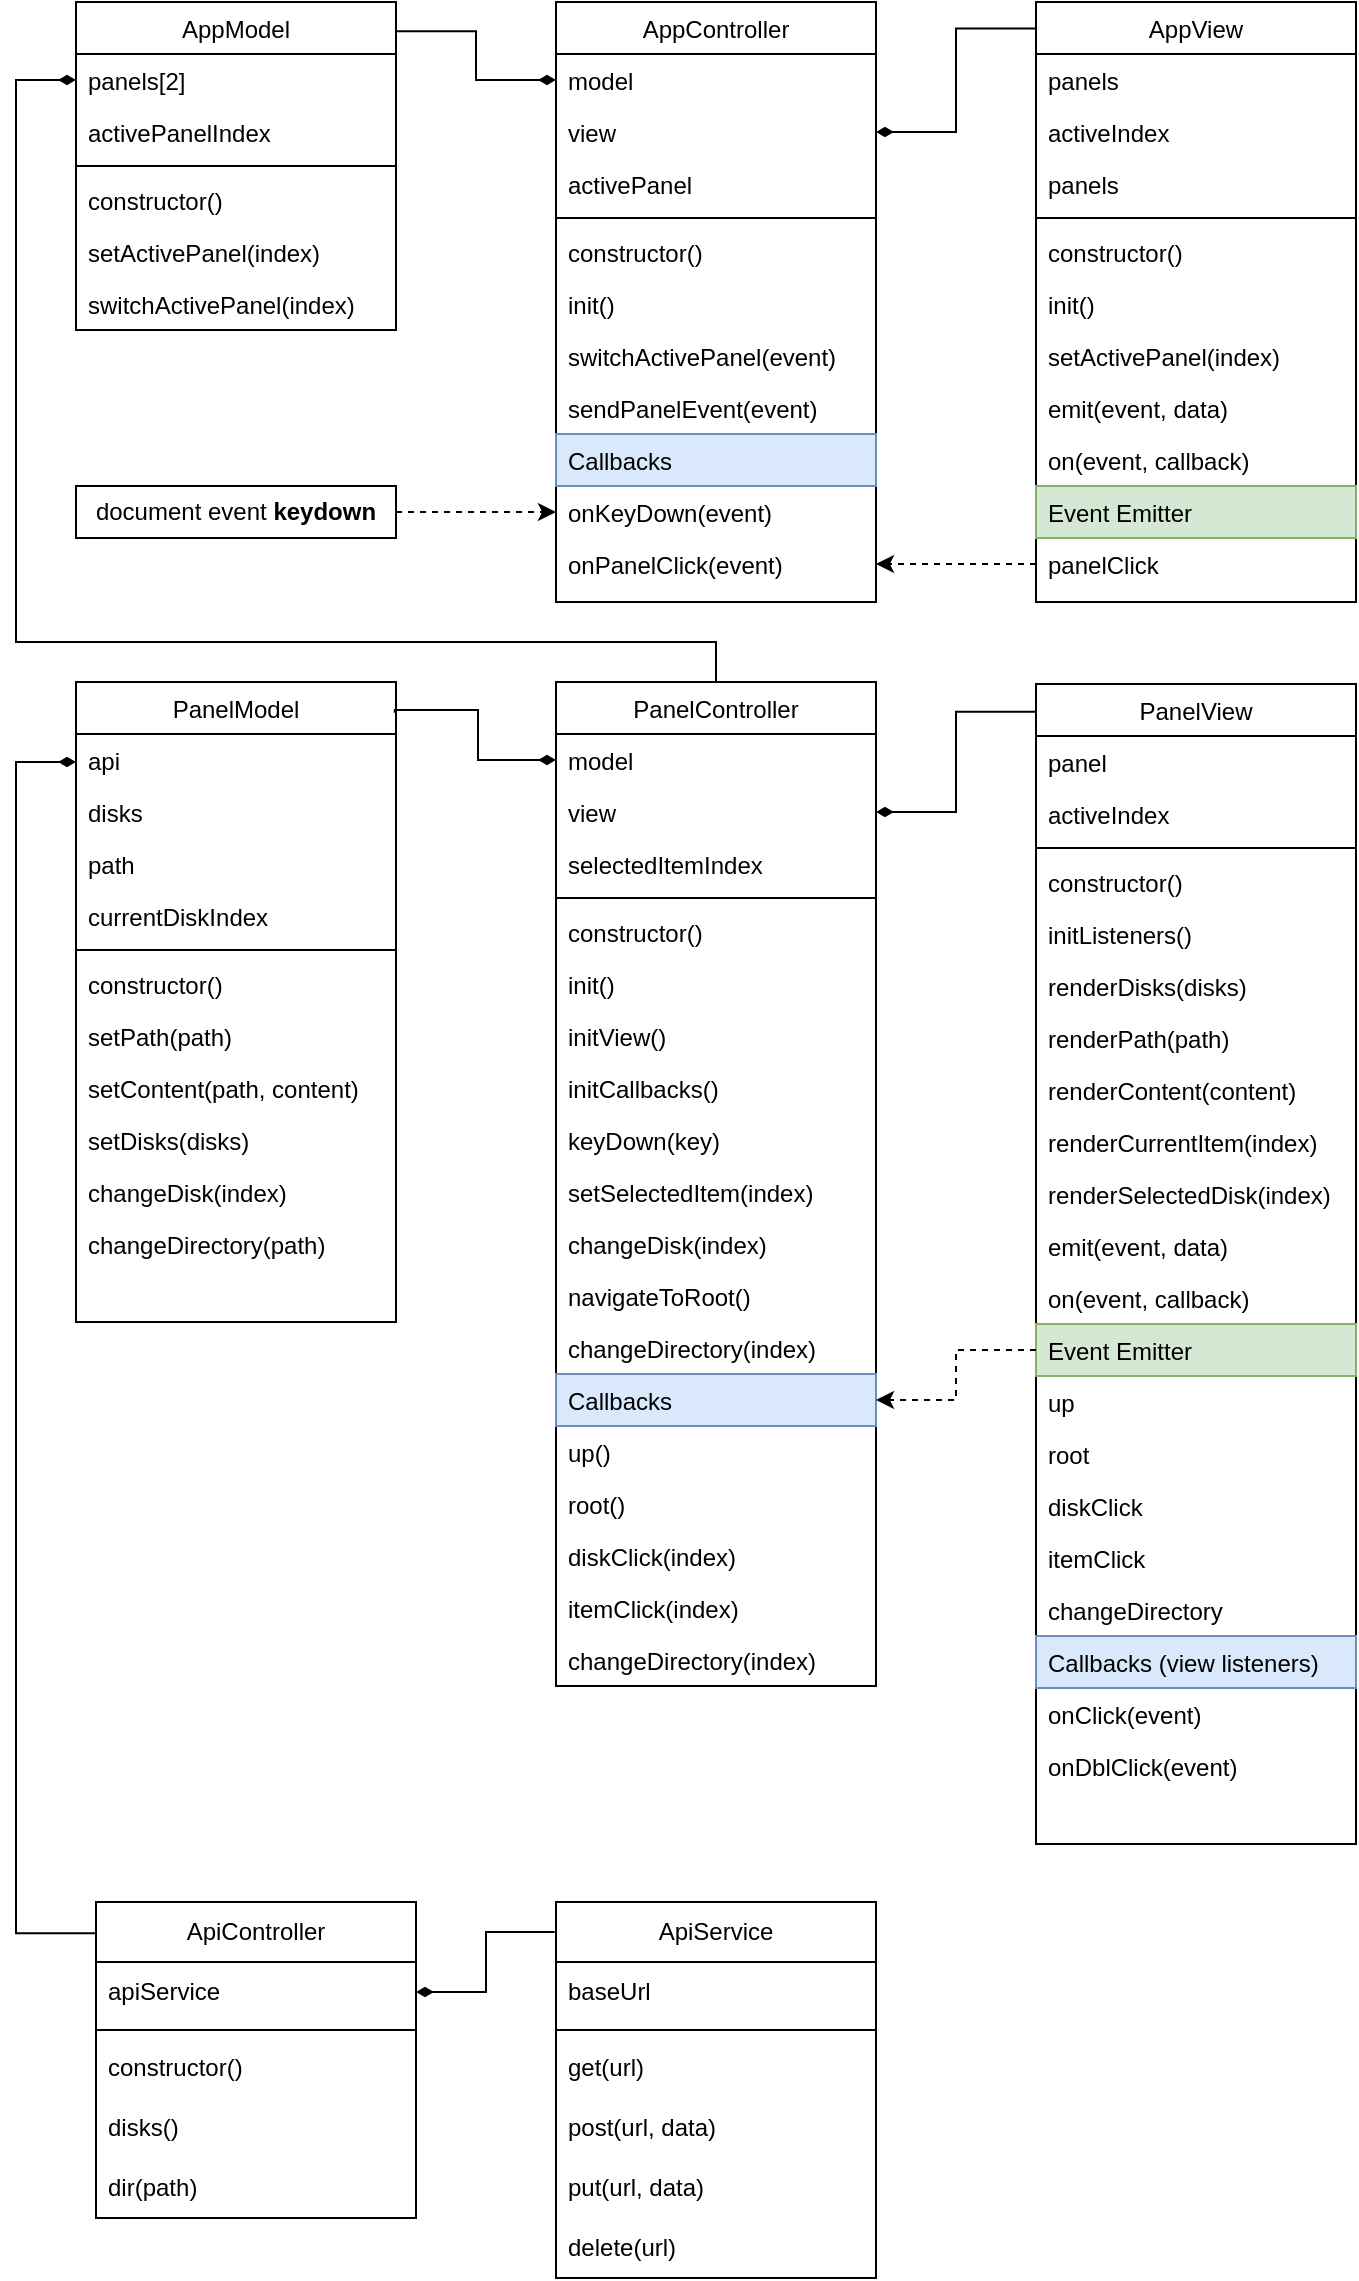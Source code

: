 <mxfile version="26.1.1">
  <diagram id="C5RBs43oDa-KdzZeNtuy" name="Page-1">
    <mxGraphModel dx="1430" dy="825" grid="1" gridSize="10" guides="1" tooltips="1" connect="1" arrows="1" fold="1" page="1" pageScale="1" pageWidth="827" pageHeight="1169" math="0" shadow="0">
      <root>
        <mxCell id="WIyWlLk6GJQsqaUBKTNV-0" />
        <mxCell id="WIyWlLk6GJQsqaUBKTNV-1" parent="WIyWlLk6GJQsqaUBKTNV-0" />
        <mxCell id="a1xoejH6OMflJk5eqxq0-0" value="AppController" style="swimlane;fontStyle=0;align=center;verticalAlign=top;childLayout=stackLayout;horizontal=1;startSize=26;horizontalStack=0;resizeParent=1;resizeLast=0;collapsible=1;marginBottom=0;rounded=0;shadow=0;strokeWidth=1;" parent="WIyWlLk6GJQsqaUBKTNV-1" vertex="1">
          <mxGeometry x="350" y="20" width="160" height="300" as="geometry">
            <mxRectangle x="110" y="580" width="160" height="26" as="alternateBounds" />
          </mxGeometry>
        </mxCell>
        <mxCell id="a1xoejH6OMflJk5eqxq0-8" value="model" style="text;align=left;verticalAlign=top;spacingLeft=4;spacingRight=4;overflow=hidden;rotatable=0;points=[[0,0.5],[1,0.5]];portConstraint=eastwest;rounded=0;shadow=0;html=0;" parent="a1xoejH6OMflJk5eqxq0-0" vertex="1">
          <mxGeometry y="26" width="160" height="26" as="geometry" />
        </mxCell>
        <mxCell id="a1xoejH6OMflJk5eqxq0-9" value="view" style="text;align=left;verticalAlign=top;spacingLeft=4;spacingRight=4;overflow=hidden;rotatable=0;points=[[0,0.5],[1,0.5]];portConstraint=eastwest;rounded=0;shadow=0;html=0;" parent="a1xoejH6OMflJk5eqxq0-0" vertex="1">
          <mxGeometry y="52" width="160" height="26" as="geometry" />
        </mxCell>
        <mxCell id="a1xoejH6OMflJk5eqxq0-10" value="activePanel" style="text;align=left;verticalAlign=top;spacingLeft=4;spacingRight=4;overflow=hidden;rotatable=0;points=[[0,0.5],[1,0.5]];portConstraint=eastwest;rounded=0;shadow=0;html=0;" parent="a1xoejH6OMflJk5eqxq0-0" vertex="1">
          <mxGeometry y="78" width="160" height="26" as="geometry" />
        </mxCell>
        <mxCell id="a1xoejH6OMflJk5eqxq0-4" value="" style="line;html=1;strokeWidth=1;align=left;verticalAlign=middle;spacingTop=-1;spacingLeft=3;spacingRight=3;rotatable=0;labelPosition=right;points=[];portConstraint=eastwest;" parent="a1xoejH6OMflJk5eqxq0-0" vertex="1">
          <mxGeometry y="104" width="160" height="8" as="geometry" />
        </mxCell>
        <mxCell id="a1xoejH6OMflJk5eqxq0-12" value="constructor()" style="text;align=left;verticalAlign=top;spacingLeft=4;spacingRight=4;overflow=hidden;rotatable=0;points=[[0,0.5],[1,0.5]];portConstraint=eastwest;rounded=0;shadow=0;html=0;" parent="a1xoejH6OMflJk5eqxq0-0" vertex="1">
          <mxGeometry y="112" width="160" height="26" as="geometry" />
        </mxCell>
        <mxCell id="a1xoejH6OMflJk5eqxq0-1" value="init()" style="text;align=left;verticalAlign=top;spacingLeft=4;spacingRight=4;overflow=hidden;rotatable=0;points=[[0,0.5],[1,0.5]];portConstraint=eastwest;" parent="a1xoejH6OMflJk5eqxq0-0" vertex="1">
          <mxGeometry y="138" width="160" height="26" as="geometry" />
        </mxCell>
        <mxCell id="a1xoejH6OMflJk5eqxq0-2" value="switchActivePanel(event)" style="text;align=left;verticalAlign=top;spacingLeft=4;spacingRight=4;overflow=hidden;rotatable=0;points=[[0,0.5],[1,0.5]];portConstraint=eastwest;rounded=0;shadow=0;html=0;" parent="a1xoejH6OMflJk5eqxq0-0" vertex="1">
          <mxGeometry y="164" width="160" height="26" as="geometry" />
        </mxCell>
        <mxCell id="a1xoejH6OMflJk5eqxq0-3" value="sendPanelEvent(event)" style="text;align=left;verticalAlign=top;spacingLeft=4;spacingRight=4;overflow=hidden;rotatable=0;points=[[0,0.5],[1,0.5]];portConstraint=eastwest;rounded=0;shadow=0;html=0;" parent="a1xoejH6OMflJk5eqxq0-0" vertex="1">
          <mxGeometry y="190" width="160" height="26" as="geometry" />
        </mxCell>
        <mxCell id="a1xoejH6OMflJk5eqxq0-11" value="Callbacks" style="text;align=left;verticalAlign=top;spacingLeft=4;spacingRight=4;overflow=hidden;rotatable=0;points=[[0,0.5],[1,0.5]];portConstraint=eastwest;rounded=0;shadow=0;html=0;fillColor=#dae8fc;strokeColor=#6c8ebf;" parent="a1xoejH6OMflJk5eqxq0-0" vertex="1">
          <mxGeometry y="216" width="160" height="26" as="geometry" />
        </mxCell>
        <mxCell id="a1xoejH6OMflJk5eqxq0-51" value="onKeyDown(event)" style="text;align=left;verticalAlign=top;spacingLeft=4;spacingRight=4;overflow=hidden;rotatable=0;points=[[0,0.5],[1,0.5]];portConstraint=eastwest;rounded=0;shadow=0;html=0;" parent="a1xoejH6OMflJk5eqxq0-0" vertex="1">
          <mxGeometry y="242" width="160" height="26" as="geometry" />
        </mxCell>
        <mxCell id="a1xoejH6OMflJk5eqxq0-103" value="onPanelClick(event)" style="text;align=left;verticalAlign=top;spacingLeft=4;spacingRight=4;overflow=hidden;rotatable=0;points=[[0,0.5],[1,0.5]];portConstraint=eastwest;rounded=0;shadow=0;html=0;" parent="a1xoejH6OMflJk5eqxq0-0" vertex="1">
          <mxGeometry y="268" width="160" height="26" as="geometry" />
        </mxCell>
        <mxCell id="a1xoejH6OMflJk5eqxq0-13" value="AppView" style="swimlane;fontStyle=0;align=center;verticalAlign=top;childLayout=stackLayout;horizontal=1;startSize=26;horizontalStack=0;resizeParent=1;resizeLast=0;collapsible=1;marginBottom=0;rounded=0;shadow=0;strokeWidth=1;" parent="WIyWlLk6GJQsqaUBKTNV-1" vertex="1">
          <mxGeometry x="590" y="20" width="160" height="300" as="geometry">
            <mxRectangle x="340" y="380" width="170" height="26" as="alternateBounds" />
          </mxGeometry>
        </mxCell>
        <mxCell id="a1xoejH6OMflJk5eqxq0-14" value="panels" style="text;align=left;verticalAlign=top;spacingLeft=4;spacingRight=4;overflow=hidden;rotatable=0;points=[[0,0.5],[1,0.5]];portConstraint=eastwest;" parent="a1xoejH6OMflJk5eqxq0-13" vertex="1">
          <mxGeometry y="26" width="160" height="26" as="geometry" />
        </mxCell>
        <mxCell id="a1xoejH6OMflJk5eqxq0-20" value="activeIndex" style="text;align=left;verticalAlign=top;spacingLeft=4;spacingRight=4;overflow=hidden;rotatable=0;points=[[0,0.5],[1,0.5]];portConstraint=eastwest;" parent="a1xoejH6OMflJk5eqxq0-13" vertex="1">
          <mxGeometry y="52" width="160" height="26" as="geometry" />
        </mxCell>
        <mxCell id="a1xoejH6OMflJk5eqxq0-21" value="panels" style="text;align=left;verticalAlign=top;spacingLeft=4;spacingRight=4;overflow=hidden;rotatable=0;points=[[0,0.5],[1,0.5]];portConstraint=eastwest;" parent="a1xoejH6OMflJk5eqxq0-13" vertex="1">
          <mxGeometry y="78" width="160" height="26" as="geometry" />
        </mxCell>
        <mxCell id="a1xoejH6OMflJk5eqxq0-15" value="" style="line;html=1;strokeWidth=1;align=left;verticalAlign=middle;spacingTop=-1;spacingLeft=3;spacingRight=3;rotatable=0;labelPosition=right;points=[];portConstraint=eastwest;" parent="a1xoejH6OMflJk5eqxq0-13" vertex="1">
          <mxGeometry y="104" width="160" height="8" as="geometry" />
        </mxCell>
        <mxCell id="a1xoejH6OMflJk5eqxq0-22" value="constructor()" style="text;align=left;verticalAlign=top;spacingLeft=4;spacingRight=4;overflow=hidden;rotatable=0;points=[[0,0.5],[1,0.5]];portConstraint=eastwest;" parent="a1xoejH6OMflJk5eqxq0-13" vertex="1">
          <mxGeometry y="112" width="160" height="26" as="geometry" />
        </mxCell>
        <mxCell id="a1xoejH6OMflJk5eqxq0-52" value="init()" style="text;align=left;verticalAlign=top;spacingLeft=4;spacingRight=4;overflow=hidden;rotatable=0;points=[[0,0.5],[1,0.5]];portConstraint=eastwest;" parent="a1xoejH6OMflJk5eqxq0-13" vertex="1">
          <mxGeometry y="138" width="160" height="26" as="geometry" />
        </mxCell>
        <mxCell id="a1xoejH6OMflJk5eqxq0-33" value="setActivePanel(index)" style="text;align=left;verticalAlign=top;spacingLeft=4;spacingRight=4;overflow=hidden;rotatable=0;points=[[0,0.5],[1,0.5]];portConstraint=eastwest;" parent="a1xoejH6OMflJk5eqxq0-13" vertex="1">
          <mxGeometry y="164" width="160" height="26" as="geometry" />
        </mxCell>
        <mxCell id="a1xoejH6OMflJk5eqxq0-34" value="emit(event, data)" style="text;align=left;verticalAlign=top;spacingLeft=4;spacingRight=4;overflow=hidden;rotatable=0;points=[[0,0.5],[1,0.5]];portConstraint=eastwest;" parent="a1xoejH6OMflJk5eqxq0-13" vertex="1">
          <mxGeometry y="190" width="160" height="26" as="geometry" />
        </mxCell>
        <mxCell id="a1xoejH6OMflJk5eqxq0-35" value="on(event, callback)" style="text;align=left;verticalAlign=top;spacingLeft=4;spacingRight=4;overflow=hidden;rotatable=0;points=[[0,0.5],[1,0.5]];portConstraint=eastwest;" parent="a1xoejH6OMflJk5eqxq0-13" vertex="1">
          <mxGeometry y="216" width="160" height="26" as="geometry" />
        </mxCell>
        <mxCell id="a1xoejH6OMflJk5eqxq0-36" value="Event Emitter" style="text;align=left;verticalAlign=top;spacingLeft=4;spacingRight=4;overflow=hidden;rotatable=0;points=[[0,0.5],[1,0.5]];portConstraint=eastwest;fillColor=#d5e8d4;strokeColor=#82b366;" parent="a1xoejH6OMflJk5eqxq0-13" vertex="1">
          <mxGeometry y="242" width="160" height="26" as="geometry" />
        </mxCell>
        <mxCell id="a1xoejH6OMflJk5eqxq0-38" value="panelClick" style="text;align=left;verticalAlign=top;spacingLeft=4;spacingRight=4;overflow=hidden;rotatable=0;points=[[0,0.5],[1,0.5]];portConstraint=eastwest;" parent="a1xoejH6OMflJk5eqxq0-13" vertex="1">
          <mxGeometry y="268" width="160" height="26" as="geometry" />
        </mxCell>
        <mxCell id="a1xoejH6OMflJk5eqxq0-23" value="AppModel" style="swimlane;fontStyle=0;align=center;verticalAlign=top;childLayout=stackLayout;horizontal=1;startSize=26;horizontalStack=0;resizeParent=1;resizeLast=0;collapsible=1;marginBottom=0;rounded=0;shadow=0;strokeWidth=1;" parent="WIyWlLk6GJQsqaUBKTNV-1" vertex="1">
          <mxGeometry x="110" y="20" width="160" height="164" as="geometry">
            <mxRectangle x="340" y="380" width="170" height="26" as="alternateBounds" />
          </mxGeometry>
        </mxCell>
        <mxCell id="a1xoejH6OMflJk5eqxq0-25" value="panels[2]" style="text;align=left;verticalAlign=top;spacingLeft=4;spacingRight=4;overflow=hidden;rotatable=0;points=[[0,0.5],[1,0.5]];portConstraint=eastwest;" parent="a1xoejH6OMflJk5eqxq0-23" vertex="1">
          <mxGeometry y="26" width="160" height="26" as="geometry" />
        </mxCell>
        <mxCell id="a1xoejH6OMflJk5eqxq0-26" value="activePanelIndex" style="text;align=left;verticalAlign=top;spacingLeft=4;spacingRight=4;overflow=hidden;rotatable=0;points=[[0,0.5],[1,0.5]];portConstraint=eastwest;" parent="a1xoejH6OMflJk5eqxq0-23" vertex="1">
          <mxGeometry y="52" width="160" height="26" as="geometry" />
        </mxCell>
        <mxCell id="a1xoejH6OMflJk5eqxq0-27" value="" style="line;html=1;strokeWidth=1;align=left;verticalAlign=middle;spacingTop=-1;spacingLeft=3;spacingRight=3;rotatable=0;labelPosition=right;points=[];portConstraint=eastwest;" parent="a1xoejH6OMflJk5eqxq0-23" vertex="1">
          <mxGeometry y="78" width="160" height="8" as="geometry" />
        </mxCell>
        <mxCell id="a1xoejH6OMflJk5eqxq0-41" value="constructor()" style="text;align=left;verticalAlign=top;spacingLeft=4;spacingRight=4;overflow=hidden;rotatable=0;points=[[0,0.5],[1,0.5]];portConstraint=eastwest;" parent="a1xoejH6OMflJk5eqxq0-23" vertex="1">
          <mxGeometry y="86" width="160" height="26" as="geometry" />
        </mxCell>
        <mxCell id="a1xoejH6OMflJk5eqxq0-28" value="setActivePanel(index)" style="text;align=left;verticalAlign=top;spacingLeft=4;spacingRight=4;overflow=hidden;rotatable=0;points=[[0,0.5],[1,0.5]];portConstraint=eastwest;" parent="a1xoejH6OMflJk5eqxq0-23" vertex="1">
          <mxGeometry y="112" width="160" height="26" as="geometry" />
        </mxCell>
        <mxCell id="a1xoejH6OMflJk5eqxq0-30" value="switchActivePanel(index)" style="text;align=left;verticalAlign=top;spacingLeft=4;spacingRight=4;overflow=hidden;rotatable=0;points=[[0,0.5],[1,0.5]];portConstraint=eastwest;" parent="a1xoejH6OMflJk5eqxq0-23" vertex="1">
          <mxGeometry y="138" width="160" height="26" as="geometry" />
        </mxCell>
        <mxCell id="a1xoejH6OMflJk5eqxq0-31" value="" style="edgeStyle=orthogonalEdgeStyle;rounded=0;orthogonalLoop=1;jettySize=auto;html=1;endArrow=diamondThin;endFill=1;exitX=0.999;exitY=0.089;exitDx=0;exitDy=0;exitPerimeter=0;" parent="WIyWlLk6GJQsqaUBKTNV-1" source="a1xoejH6OMflJk5eqxq0-23" target="a1xoejH6OMflJk5eqxq0-8" edge="1">
          <mxGeometry relative="1" as="geometry" />
        </mxCell>
        <mxCell id="a1xoejH6OMflJk5eqxq0-32" value="" style="edgeStyle=orthogonalEdgeStyle;rounded=0;orthogonalLoop=1;jettySize=auto;html=1;exitX=-0.003;exitY=0.044;exitDx=0;exitDy=0;exitPerimeter=0;endArrow=diamondThin;endFill=1;" parent="WIyWlLk6GJQsqaUBKTNV-1" source="a1xoejH6OMflJk5eqxq0-13" target="a1xoejH6OMflJk5eqxq0-9" edge="1">
          <mxGeometry relative="1" as="geometry" />
        </mxCell>
        <mxCell id="a1xoejH6OMflJk5eqxq0-40" value="" style="edgeStyle=orthogonalEdgeStyle;rounded=0;orthogonalLoop=1;jettySize=auto;html=1;entryX=1;entryY=0.5;entryDx=0;entryDy=0;dashed=1;" parent="WIyWlLk6GJQsqaUBKTNV-1" source="a1xoejH6OMflJk5eqxq0-38" target="a1xoejH6OMflJk5eqxq0-103" edge="1">
          <mxGeometry relative="1" as="geometry" />
        </mxCell>
        <mxCell id="a1xoejH6OMflJk5eqxq0-53" value="PanelController" style="swimlane;fontStyle=0;align=center;verticalAlign=top;childLayout=stackLayout;horizontal=1;startSize=26;horizontalStack=0;resizeParent=1;resizeLast=0;collapsible=1;marginBottom=0;rounded=0;shadow=0;strokeWidth=1;" parent="WIyWlLk6GJQsqaUBKTNV-1" vertex="1">
          <mxGeometry x="350" y="360" width="160" height="502" as="geometry">
            <mxRectangle x="110" y="580" width="160" height="26" as="alternateBounds" />
          </mxGeometry>
        </mxCell>
        <mxCell id="a1xoejH6OMflJk5eqxq0-54" value="model" style="text;align=left;verticalAlign=top;spacingLeft=4;spacingRight=4;overflow=hidden;rotatable=0;points=[[0,0.5],[1,0.5]];portConstraint=eastwest;rounded=0;shadow=0;html=0;" parent="a1xoejH6OMflJk5eqxq0-53" vertex="1">
          <mxGeometry y="26" width="160" height="26" as="geometry" />
        </mxCell>
        <mxCell id="a1xoejH6OMflJk5eqxq0-55" value="view" style="text;align=left;verticalAlign=top;spacingLeft=4;spacingRight=4;overflow=hidden;rotatable=0;points=[[0,0.5],[1,0.5]];portConstraint=eastwest;rounded=0;shadow=0;html=0;" parent="a1xoejH6OMflJk5eqxq0-53" vertex="1">
          <mxGeometry y="52" width="160" height="26" as="geometry" />
        </mxCell>
        <mxCell id="a1xoejH6OMflJk5eqxq0-56" value="selectedItemIndex" style="text;align=left;verticalAlign=top;spacingLeft=4;spacingRight=4;overflow=hidden;rotatable=0;points=[[0,0.5],[1,0.5]];portConstraint=eastwest;rounded=0;shadow=0;html=0;" parent="a1xoejH6OMflJk5eqxq0-53" vertex="1">
          <mxGeometry y="78" width="160" height="26" as="geometry" />
        </mxCell>
        <mxCell id="a1xoejH6OMflJk5eqxq0-57" value="" style="line;html=1;strokeWidth=1;align=left;verticalAlign=middle;spacingTop=-1;spacingLeft=3;spacingRight=3;rotatable=0;labelPosition=right;points=[];portConstraint=eastwest;" parent="a1xoejH6OMflJk5eqxq0-53" vertex="1">
          <mxGeometry y="104" width="160" height="8" as="geometry" />
        </mxCell>
        <mxCell id="a1xoejH6OMflJk5eqxq0-58" value="constructor()" style="text;align=left;verticalAlign=top;spacingLeft=4;spacingRight=4;overflow=hidden;rotatable=0;points=[[0,0.5],[1,0.5]];portConstraint=eastwest;rounded=0;shadow=0;html=0;" parent="a1xoejH6OMflJk5eqxq0-53" vertex="1">
          <mxGeometry y="112" width="160" height="26" as="geometry" />
        </mxCell>
        <mxCell id="a1xoejH6OMflJk5eqxq0-59" value="init()" style="text;align=left;verticalAlign=top;spacingLeft=4;spacingRight=4;overflow=hidden;rotatable=0;points=[[0,0.5],[1,0.5]];portConstraint=eastwest;" parent="a1xoejH6OMflJk5eqxq0-53" vertex="1">
          <mxGeometry y="138" width="160" height="26" as="geometry" />
        </mxCell>
        <mxCell id="a1xoejH6OMflJk5eqxq0-89" value="initView()" style="text;align=left;verticalAlign=top;spacingLeft=4;spacingRight=4;overflow=hidden;rotatable=0;points=[[0,0.5],[1,0.5]];portConstraint=eastwest;" parent="a1xoejH6OMflJk5eqxq0-53" vertex="1">
          <mxGeometry y="164" width="160" height="26" as="geometry" />
        </mxCell>
        <mxCell id="a1xoejH6OMflJk5eqxq0-90" value="initCallbacks()" style="text;align=left;verticalAlign=top;spacingLeft=4;spacingRight=4;overflow=hidden;rotatable=0;points=[[0,0.5],[1,0.5]];portConstraint=eastwest;" parent="a1xoejH6OMflJk5eqxq0-53" vertex="1">
          <mxGeometry y="190" width="160" height="26" as="geometry" />
        </mxCell>
        <mxCell id="a1xoejH6OMflJk5eqxq0-91" value="keyDown(key)" style="text;align=left;verticalAlign=top;spacingLeft=4;spacingRight=4;overflow=hidden;rotatable=0;points=[[0,0.5],[1,0.5]];portConstraint=eastwest;" parent="a1xoejH6OMflJk5eqxq0-53" vertex="1">
          <mxGeometry y="216" width="160" height="26" as="geometry" />
        </mxCell>
        <mxCell id="a1xoejH6OMflJk5eqxq0-92" value="setSelectedItem(index)" style="text;align=left;verticalAlign=top;spacingLeft=4;spacingRight=4;overflow=hidden;rotatable=0;points=[[0,0.5],[1,0.5]];portConstraint=eastwest;" parent="a1xoejH6OMflJk5eqxq0-53" vertex="1">
          <mxGeometry y="242" width="160" height="26" as="geometry" />
        </mxCell>
        <mxCell id="a1xoejH6OMflJk5eqxq0-93" value="changeDisk(index)" style="text;align=left;verticalAlign=top;spacingLeft=4;spacingRight=4;overflow=hidden;rotatable=0;points=[[0,0.5],[1,0.5]];portConstraint=eastwest;" parent="a1xoejH6OMflJk5eqxq0-53" vertex="1">
          <mxGeometry y="268" width="160" height="26" as="geometry" />
        </mxCell>
        <mxCell id="a1xoejH6OMflJk5eqxq0-94" value="navigateToRoot()" style="text;align=left;verticalAlign=top;spacingLeft=4;spacingRight=4;overflow=hidden;rotatable=0;points=[[0,0.5],[1,0.5]];portConstraint=eastwest;" parent="a1xoejH6OMflJk5eqxq0-53" vertex="1">
          <mxGeometry y="294" width="160" height="26" as="geometry" />
        </mxCell>
        <mxCell id="a1xoejH6OMflJk5eqxq0-95" value="changeDirectory(index)" style="text;align=left;verticalAlign=top;spacingLeft=4;spacingRight=4;overflow=hidden;rotatable=0;points=[[0,0.5],[1,0.5]];portConstraint=eastwest;" parent="a1xoejH6OMflJk5eqxq0-53" vertex="1">
          <mxGeometry y="320" width="160" height="26" as="geometry" />
        </mxCell>
        <mxCell id="a1xoejH6OMflJk5eqxq0-97" value="Callbacks" style="text;align=left;verticalAlign=top;spacingLeft=4;spacingRight=4;overflow=hidden;rotatable=0;points=[[0,0.5],[1,0.5]];portConstraint=eastwest;fillColor=#dae8fc;strokeColor=#6c8ebf;" parent="a1xoejH6OMflJk5eqxq0-53" vertex="1">
          <mxGeometry y="346" width="160" height="26" as="geometry" />
        </mxCell>
        <mxCell id="a1xoejH6OMflJk5eqxq0-101" value="up()" style="text;align=left;verticalAlign=top;spacingLeft=4;spacingRight=4;overflow=hidden;rotatable=0;points=[[0,0.5],[1,0.5]];portConstraint=eastwest;" parent="a1xoejH6OMflJk5eqxq0-53" vertex="1">
          <mxGeometry y="372" width="160" height="26" as="geometry" />
        </mxCell>
        <mxCell id="a1xoejH6OMflJk5eqxq0-102" value="root()" style="text;align=left;verticalAlign=top;spacingLeft=4;spacingRight=4;overflow=hidden;rotatable=0;points=[[0,0.5],[1,0.5]];portConstraint=eastwest;" parent="a1xoejH6OMflJk5eqxq0-53" vertex="1">
          <mxGeometry y="398" width="160" height="26" as="geometry" />
        </mxCell>
        <mxCell id="a1xoejH6OMflJk5eqxq0-98" value="diskClick(index)" style="text;align=left;verticalAlign=top;spacingLeft=4;spacingRight=4;overflow=hidden;rotatable=0;points=[[0,0.5],[1,0.5]];portConstraint=eastwest;" parent="a1xoejH6OMflJk5eqxq0-53" vertex="1">
          <mxGeometry y="424" width="160" height="26" as="geometry" />
        </mxCell>
        <mxCell id="a1xoejH6OMflJk5eqxq0-99" value="itemClick(index)" style="text;align=left;verticalAlign=top;spacingLeft=4;spacingRight=4;overflow=hidden;rotatable=0;points=[[0,0.5],[1,0.5]];portConstraint=eastwest;" parent="a1xoejH6OMflJk5eqxq0-53" vertex="1">
          <mxGeometry y="450" width="160" height="26" as="geometry" />
        </mxCell>
        <mxCell id="a1xoejH6OMflJk5eqxq0-100" value="changeDirectory(index)" style="text;align=left;verticalAlign=top;spacingLeft=4;spacingRight=4;overflow=hidden;rotatable=0;points=[[0,0.5],[1,0.5]];portConstraint=eastwest;" parent="a1xoejH6OMflJk5eqxq0-53" vertex="1">
          <mxGeometry y="476" width="160" height="26" as="geometry" />
        </mxCell>
        <mxCell id="a1xoejH6OMflJk5eqxq0-64" value="PanelView" style="swimlane;fontStyle=0;align=center;verticalAlign=top;childLayout=stackLayout;horizontal=1;startSize=26;horizontalStack=0;resizeParent=1;resizeLast=0;collapsible=1;marginBottom=0;rounded=0;shadow=0;strokeWidth=1;" parent="WIyWlLk6GJQsqaUBKTNV-1" vertex="1">
          <mxGeometry x="590" y="361" width="160" height="580" as="geometry">
            <mxRectangle x="340" y="380" width="170" height="26" as="alternateBounds" />
          </mxGeometry>
        </mxCell>
        <mxCell id="a1xoejH6OMflJk5eqxq0-65" value="panel" style="text;align=left;verticalAlign=top;spacingLeft=4;spacingRight=4;overflow=hidden;rotatable=0;points=[[0,0.5],[1,0.5]];portConstraint=eastwest;" parent="a1xoejH6OMflJk5eqxq0-64" vertex="1">
          <mxGeometry y="26" width="160" height="26" as="geometry" />
        </mxCell>
        <mxCell id="a1xoejH6OMflJk5eqxq0-66" value="activeIndex" style="text;align=left;verticalAlign=top;spacingLeft=4;spacingRight=4;overflow=hidden;rotatable=0;points=[[0,0.5],[1,0.5]];portConstraint=eastwest;" parent="a1xoejH6OMflJk5eqxq0-64" vertex="1">
          <mxGeometry y="52" width="160" height="26" as="geometry" />
        </mxCell>
        <mxCell id="a1xoejH6OMflJk5eqxq0-68" value="" style="line;html=1;strokeWidth=1;align=left;verticalAlign=middle;spacingTop=-1;spacingLeft=3;spacingRight=3;rotatable=0;labelPosition=right;points=[];portConstraint=eastwest;" parent="a1xoejH6OMflJk5eqxq0-64" vertex="1">
          <mxGeometry y="78" width="160" height="8" as="geometry" />
        </mxCell>
        <mxCell id="a1xoejH6OMflJk5eqxq0-69" value="constructor()" style="text;align=left;verticalAlign=top;spacingLeft=4;spacingRight=4;overflow=hidden;rotatable=0;points=[[0,0.5],[1,0.5]];portConstraint=eastwest;" parent="a1xoejH6OMflJk5eqxq0-64" vertex="1">
          <mxGeometry y="86" width="160" height="26" as="geometry" />
        </mxCell>
        <mxCell id="a1xoejH6OMflJk5eqxq0-70" value="initListeners()" style="text;align=left;verticalAlign=top;spacingLeft=4;spacingRight=4;overflow=hidden;rotatable=0;points=[[0,0.5],[1,0.5]];portConstraint=eastwest;" parent="a1xoejH6OMflJk5eqxq0-64" vertex="1">
          <mxGeometry y="112" width="160" height="26" as="geometry" />
        </mxCell>
        <mxCell id="a1xoejH6OMflJk5eqxq0-71" value="renderDisks(disks)" style="text;align=left;verticalAlign=top;spacingLeft=4;spacingRight=4;overflow=hidden;rotatable=0;points=[[0,0.5],[1,0.5]];portConstraint=eastwest;" parent="a1xoejH6OMflJk5eqxq0-64" vertex="1">
          <mxGeometry y="138" width="160" height="26" as="geometry" />
        </mxCell>
        <mxCell id="a1xoejH6OMflJk5eqxq0-125" value="renderPath(path)" style="text;align=left;verticalAlign=top;spacingLeft=4;spacingRight=4;overflow=hidden;rotatable=0;points=[[0,0.5],[1,0.5]];portConstraint=eastwest;" parent="a1xoejH6OMflJk5eqxq0-64" vertex="1">
          <mxGeometry y="164" width="160" height="26" as="geometry" />
        </mxCell>
        <mxCell id="a1xoejH6OMflJk5eqxq0-126" value="renderContent(content)" style="text;align=left;verticalAlign=top;spacingLeft=4;spacingRight=4;overflow=hidden;rotatable=0;points=[[0,0.5],[1,0.5]];portConstraint=eastwest;" parent="a1xoejH6OMflJk5eqxq0-64" vertex="1">
          <mxGeometry y="190" width="160" height="26" as="geometry" />
        </mxCell>
        <mxCell id="a1xoejH6OMflJk5eqxq0-127" value="renderCurrentItem(index)" style="text;align=left;verticalAlign=top;spacingLeft=4;spacingRight=4;overflow=hidden;rotatable=0;points=[[0,0.5],[1,0.5]];portConstraint=eastwest;" parent="a1xoejH6OMflJk5eqxq0-64" vertex="1">
          <mxGeometry y="216" width="160" height="26" as="geometry" />
        </mxCell>
        <mxCell id="a1xoejH6OMflJk5eqxq0-128" value="renderSelectedDisk(index)" style="text;align=left;verticalAlign=top;spacingLeft=4;spacingRight=4;overflow=hidden;rotatable=0;points=[[0,0.5],[1,0.5]];portConstraint=eastwest;" parent="a1xoejH6OMflJk5eqxq0-64" vertex="1">
          <mxGeometry y="242" width="160" height="26" as="geometry" />
        </mxCell>
        <mxCell id="a1xoejH6OMflJk5eqxq0-72" value="emit(event, data)" style="text;align=left;verticalAlign=top;spacingLeft=4;spacingRight=4;overflow=hidden;rotatable=0;points=[[0,0.5],[1,0.5]];portConstraint=eastwest;" parent="a1xoejH6OMflJk5eqxq0-64" vertex="1">
          <mxGeometry y="268" width="160" height="26" as="geometry" />
        </mxCell>
        <mxCell id="a1xoejH6OMflJk5eqxq0-73" value="on(event, callback)" style="text;align=left;verticalAlign=top;spacingLeft=4;spacingRight=4;overflow=hidden;rotatable=0;points=[[0,0.5],[1,0.5]];portConstraint=eastwest;" parent="a1xoejH6OMflJk5eqxq0-64" vertex="1">
          <mxGeometry y="294" width="160" height="26" as="geometry" />
        </mxCell>
        <mxCell id="a1xoejH6OMflJk5eqxq0-75" value="Event Emitter" style="text;align=left;verticalAlign=top;spacingLeft=4;spacingRight=4;overflow=hidden;rotatable=0;points=[[0,0.5],[1,0.5]];portConstraint=eastwest;fillColor=#d5e8d4;strokeColor=#82b366;" parent="a1xoejH6OMflJk5eqxq0-64" vertex="1">
          <mxGeometry y="320" width="160" height="26" as="geometry" />
        </mxCell>
        <mxCell id="a1xoejH6OMflJk5eqxq0-76" value="up" style="text;align=left;verticalAlign=top;spacingLeft=4;spacingRight=4;overflow=hidden;rotatable=0;points=[[0,0.5],[1,0.5]];portConstraint=eastwest;" parent="a1xoejH6OMflJk5eqxq0-64" vertex="1">
          <mxGeometry y="346" width="160" height="26" as="geometry" />
        </mxCell>
        <mxCell id="a1xoejH6OMflJk5eqxq0-129" value="root" style="text;align=left;verticalAlign=top;spacingLeft=4;spacingRight=4;overflow=hidden;rotatable=0;points=[[0,0.5],[1,0.5]];portConstraint=eastwest;" parent="a1xoejH6OMflJk5eqxq0-64" vertex="1">
          <mxGeometry y="372" width="160" height="26" as="geometry" />
        </mxCell>
        <mxCell id="a1xoejH6OMflJk5eqxq0-130" value="diskClick" style="text;align=left;verticalAlign=top;spacingLeft=4;spacingRight=4;overflow=hidden;rotatable=0;points=[[0,0.5],[1,0.5]];portConstraint=eastwest;" parent="a1xoejH6OMflJk5eqxq0-64" vertex="1">
          <mxGeometry y="398" width="160" height="26" as="geometry" />
        </mxCell>
        <mxCell id="a1xoejH6OMflJk5eqxq0-131" value="itemClick" style="text;align=left;verticalAlign=top;spacingLeft=4;spacingRight=4;overflow=hidden;rotatable=0;points=[[0,0.5],[1,0.5]];portConstraint=eastwest;" parent="a1xoejH6OMflJk5eqxq0-64" vertex="1">
          <mxGeometry y="424" width="160" height="26" as="geometry" />
        </mxCell>
        <mxCell id="a1xoejH6OMflJk5eqxq0-132" value="changeDirectory" style="text;align=left;verticalAlign=top;spacingLeft=4;spacingRight=4;overflow=hidden;rotatable=0;points=[[0,0.5],[1,0.5]];portConstraint=eastwest;" parent="a1xoejH6OMflJk5eqxq0-64" vertex="1">
          <mxGeometry y="450" width="160" height="26" as="geometry" />
        </mxCell>
        <mxCell id="a1xoejH6OMflJk5eqxq0-133" value="Callbacks (view listeners)" style="text;align=left;verticalAlign=top;spacingLeft=4;spacingRight=4;overflow=hidden;rotatable=0;points=[[0,0.5],[1,0.5]];portConstraint=eastwest;fillColor=#dae8fc;strokeColor=#6c8ebf;" parent="a1xoejH6OMflJk5eqxq0-64" vertex="1">
          <mxGeometry y="476" width="160" height="26" as="geometry" />
        </mxCell>
        <mxCell id="a1xoejH6OMflJk5eqxq0-134" value="onClick(event)" style="text;align=left;verticalAlign=top;spacingLeft=4;spacingRight=4;overflow=hidden;rotatable=0;points=[[0,0.5],[1,0.5]];portConstraint=eastwest;" parent="a1xoejH6OMflJk5eqxq0-64" vertex="1">
          <mxGeometry y="502" width="160" height="26" as="geometry" />
        </mxCell>
        <mxCell id="a1xoejH6OMflJk5eqxq0-135" value="onDblClick(event)" style="text;align=left;verticalAlign=top;spacingLeft=4;spacingRight=4;overflow=hidden;rotatable=0;points=[[0,0.5],[1,0.5]];portConstraint=eastwest;" parent="a1xoejH6OMflJk5eqxq0-64" vertex="1">
          <mxGeometry y="528" width="160" height="26" as="geometry" />
        </mxCell>
        <mxCell id="a1xoejH6OMflJk5eqxq0-77" value="PanelModel" style="swimlane;fontStyle=0;align=center;verticalAlign=top;childLayout=stackLayout;horizontal=1;startSize=26;horizontalStack=0;resizeParent=1;resizeLast=0;collapsible=1;marginBottom=0;rounded=0;shadow=0;strokeWidth=1;" parent="WIyWlLk6GJQsqaUBKTNV-1" vertex="1">
          <mxGeometry x="110" y="360" width="160" height="320" as="geometry">
            <mxRectangle x="340" y="380" width="170" height="26" as="alternateBounds" />
          </mxGeometry>
        </mxCell>
        <mxCell id="a1xoejH6OMflJk5eqxq0-162" value="api" style="text;align=left;verticalAlign=top;spacingLeft=4;spacingRight=4;overflow=hidden;rotatable=0;points=[[0,0.5],[1,0.5]];portConstraint=eastwest;" parent="a1xoejH6OMflJk5eqxq0-77" vertex="1">
          <mxGeometry y="26" width="160" height="26" as="geometry" />
        </mxCell>
        <mxCell id="a1xoejH6OMflJk5eqxq0-79" value="disks" style="text;align=left;verticalAlign=top;spacingLeft=4;spacingRight=4;overflow=hidden;rotatable=0;points=[[0,0.5],[1,0.5]];portConstraint=eastwest;" parent="a1xoejH6OMflJk5eqxq0-77" vertex="1">
          <mxGeometry y="52" width="160" height="26" as="geometry" />
        </mxCell>
        <mxCell id="a1xoejH6OMflJk5eqxq0-80" value="path" style="text;align=left;verticalAlign=top;spacingLeft=4;spacingRight=4;overflow=hidden;rotatable=0;points=[[0,0.5],[1,0.5]];portConstraint=eastwest;" parent="a1xoejH6OMflJk5eqxq0-77" vertex="1">
          <mxGeometry y="78" width="160" height="26" as="geometry" />
        </mxCell>
        <mxCell id="a1xoejH6OMflJk5eqxq0-110" value="currentDiskIndex" style="text;align=left;verticalAlign=top;spacingLeft=4;spacingRight=4;overflow=hidden;rotatable=0;points=[[0,0.5],[1,0.5]];portConstraint=eastwest;" parent="a1xoejH6OMflJk5eqxq0-77" vertex="1">
          <mxGeometry y="104" width="160" height="26" as="geometry" />
        </mxCell>
        <mxCell id="a1xoejH6OMflJk5eqxq0-81" value="" style="line;html=1;strokeWidth=1;align=left;verticalAlign=middle;spacingTop=-1;spacingLeft=3;spacingRight=3;rotatable=0;labelPosition=right;points=[];portConstraint=eastwest;" parent="a1xoejH6OMflJk5eqxq0-77" vertex="1">
          <mxGeometry y="130" width="160" height="8" as="geometry" />
        </mxCell>
        <mxCell id="a1xoejH6OMflJk5eqxq0-82" value="constructor()" style="text;align=left;verticalAlign=top;spacingLeft=4;spacingRight=4;overflow=hidden;rotatable=0;points=[[0,0.5],[1,0.5]];portConstraint=eastwest;" parent="a1xoejH6OMflJk5eqxq0-77" vertex="1">
          <mxGeometry y="138" width="160" height="26" as="geometry" />
        </mxCell>
        <mxCell id="a1xoejH6OMflJk5eqxq0-83" value="setPath(path)" style="text;align=left;verticalAlign=top;spacingLeft=4;spacingRight=4;overflow=hidden;rotatable=0;points=[[0,0.5],[1,0.5]];portConstraint=eastwest;" parent="a1xoejH6OMflJk5eqxq0-77" vertex="1">
          <mxGeometry y="164" width="160" height="26" as="geometry" />
        </mxCell>
        <mxCell id="a1xoejH6OMflJk5eqxq0-84" value="setContent(path, content)" style="text;align=left;verticalAlign=top;spacingLeft=4;spacingRight=4;overflow=hidden;rotatable=0;points=[[0,0.5],[1,0.5]];portConstraint=eastwest;" parent="a1xoejH6OMflJk5eqxq0-77" vertex="1">
          <mxGeometry y="190" width="160" height="26" as="geometry" />
        </mxCell>
        <mxCell id="a1xoejH6OMflJk5eqxq0-122" value="setDisks(disks)" style="text;align=left;verticalAlign=top;spacingLeft=4;spacingRight=4;overflow=hidden;rotatable=0;points=[[0,0.5],[1,0.5]];portConstraint=eastwest;" parent="a1xoejH6OMflJk5eqxq0-77" vertex="1">
          <mxGeometry y="216" width="160" height="26" as="geometry" />
        </mxCell>
        <mxCell id="a1xoejH6OMflJk5eqxq0-123" value="changeDisk(index)" style="text;align=left;verticalAlign=top;spacingLeft=4;spacingRight=4;overflow=hidden;rotatable=0;points=[[0,0.5],[1,0.5]];portConstraint=eastwest;" parent="a1xoejH6OMflJk5eqxq0-77" vertex="1">
          <mxGeometry y="242" width="160" height="26" as="geometry" />
        </mxCell>
        <mxCell id="a1xoejH6OMflJk5eqxq0-124" value="changeDirectory(path)" style="text;align=left;verticalAlign=top;spacingLeft=4;spacingRight=4;overflow=hidden;rotatable=0;points=[[0,0.5],[1,0.5]];portConstraint=eastwest;" parent="a1xoejH6OMflJk5eqxq0-77" vertex="1">
          <mxGeometry y="268" width="160" height="26" as="geometry" />
        </mxCell>
        <mxCell id="a1xoejH6OMflJk5eqxq0-85" value="" style="edgeStyle=orthogonalEdgeStyle;rounded=0;orthogonalLoop=1;jettySize=auto;html=1;endArrow=diamondThin;endFill=1;exitX=0.996;exitY=0.048;exitDx=0;exitDy=0;exitPerimeter=0;" parent="WIyWlLk6GJQsqaUBKTNV-1" source="a1xoejH6OMflJk5eqxq0-77" target="a1xoejH6OMflJk5eqxq0-54" edge="1">
          <mxGeometry relative="1" as="geometry">
            <mxPoint x="270" y="380" as="sourcePoint" />
            <Array as="points">
              <mxPoint x="311" y="374" />
              <mxPoint x="311" y="399" />
            </Array>
          </mxGeometry>
        </mxCell>
        <mxCell id="a1xoejH6OMflJk5eqxq0-86" value="" style="edgeStyle=orthogonalEdgeStyle;rounded=0;orthogonalLoop=1;jettySize=auto;html=1;endArrow=diamondThin;endFill=1;exitX=-0.002;exitY=0.024;exitDx=0;exitDy=0;exitPerimeter=0;" parent="WIyWlLk6GJQsqaUBKTNV-1" source="a1xoejH6OMflJk5eqxq0-64" target="a1xoejH6OMflJk5eqxq0-55" edge="1">
          <mxGeometry relative="1" as="geometry">
            <mxPoint x="591" y="380" as="sourcePoint" />
            <Array as="points">
              <mxPoint x="550" y="374" />
              <mxPoint x="550" y="425" />
            </Array>
          </mxGeometry>
        </mxCell>
        <mxCell id="a1xoejH6OMflJk5eqxq0-105" value="" style="edgeStyle=orthogonalEdgeStyle;rounded=0;orthogonalLoop=1;jettySize=auto;html=1;entryX=0;entryY=0.5;entryDx=0;entryDy=0;dashed=1;" parent="WIyWlLk6GJQsqaUBKTNV-1" source="a1xoejH6OMflJk5eqxq0-104" target="a1xoejH6OMflJk5eqxq0-51" edge="1">
          <mxGeometry relative="1" as="geometry" />
        </mxCell>
        <mxCell id="a1xoejH6OMflJk5eqxq0-104" value="document event &lt;b&gt;keydown&lt;/b&gt;" style="rounded=0;whiteSpace=wrap;html=1;" parent="WIyWlLk6GJQsqaUBKTNV-1" vertex="1">
          <mxGeometry x="110" y="262" width="160" height="26" as="geometry" />
        </mxCell>
        <mxCell id="a1xoejH6OMflJk5eqxq0-108" value="" style="endArrow=diamondThin;html=1;rounded=0;exitX=0.5;exitY=0;exitDx=0;exitDy=0;entryX=0;entryY=0.5;entryDx=0;entryDy=0;endFill=1;" parent="WIyWlLk6GJQsqaUBKTNV-1" source="a1xoejH6OMflJk5eqxq0-53" target="a1xoejH6OMflJk5eqxq0-25" edge="1">
          <mxGeometry width="50" height="50" relative="1" as="geometry">
            <mxPoint x="70" y="50" as="sourcePoint" />
            <mxPoint x="20" y="100" as="targetPoint" />
            <Array as="points">
              <mxPoint x="430" y="340" />
              <mxPoint x="240" y="340" />
              <mxPoint x="80" y="340" />
              <mxPoint x="80" y="59" />
            </Array>
          </mxGeometry>
        </mxCell>
        <mxCell id="a1xoejH6OMflJk5eqxq0-136" value="" style="edgeStyle=orthogonalEdgeStyle;rounded=0;orthogonalLoop=1;jettySize=auto;html=1;entryX=1;entryY=0.5;entryDx=0;entryDy=0;dashed=1;" parent="WIyWlLk6GJQsqaUBKTNV-1" source="a1xoejH6OMflJk5eqxq0-75" target="a1xoejH6OMflJk5eqxq0-97" edge="1">
          <mxGeometry relative="1" as="geometry" />
        </mxCell>
        <mxCell id="a1xoejH6OMflJk5eqxq0-138" value="ApiController" style="swimlane;fontStyle=0;childLayout=stackLayout;horizontal=1;startSize=30;horizontalStack=0;resizeParent=1;resizeParentMax=0;resizeLast=0;collapsible=1;marginBottom=0;whiteSpace=wrap;html=1;" parent="WIyWlLk6GJQsqaUBKTNV-1" vertex="1">
          <mxGeometry x="120" y="970" width="160" height="158" as="geometry" />
        </mxCell>
        <mxCell id="a1xoejH6OMflJk5eqxq0-139" value="apiService" style="text;strokeColor=none;fillColor=none;align=left;verticalAlign=middle;spacingLeft=4;spacingRight=4;overflow=hidden;points=[[0,0.5],[1,0.5]];portConstraint=eastwest;rotatable=0;whiteSpace=wrap;html=1;" parent="a1xoejH6OMflJk5eqxq0-138" vertex="1">
          <mxGeometry y="30" width="160" height="30" as="geometry" />
        </mxCell>
        <mxCell id="a1xoejH6OMflJk5eqxq0-142" value="" style="line;html=1;strokeWidth=1;align=left;verticalAlign=middle;spacingTop=-1;spacingLeft=3;spacingRight=3;rotatable=0;labelPosition=right;points=[];portConstraint=eastwest;" parent="a1xoejH6OMflJk5eqxq0-138" vertex="1">
          <mxGeometry y="60" width="160" height="8" as="geometry" />
        </mxCell>
        <mxCell id="a1xoejH6OMflJk5eqxq0-150" value="constructor()" style="text;strokeColor=none;fillColor=none;align=left;verticalAlign=middle;spacingLeft=4;spacingRight=4;overflow=hidden;points=[[0,0.5],[1,0.5]];portConstraint=eastwest;rotatable=0;whiteSpace=wrap;html=1;" parent="a1xoejH6OMflJk5eqxq0-138" vertex="1">
          <mxGeometry y="68" width="160" height="30" as="geometry" />
        </mxCell>
        <mxCell id="a1xoejH6OMflJk5eqxq0-140" value="disks()" style="text;strokeColor=none;fillColor=none;align=left;verticalAlign=middle;spacingLeft=4;spacingRight=4;overflow=hidden;points=[[0,0.5],[1,0.5]];portConstraint=eastwest;rotatable=0;whiteSpace=wrap;html=1;" parent="a1xoejH6OMflJk5eqxq0-138" vertex="1">
          <mxGeometry y="98" width="160" height="30" as="geometry" />
        </mxCell>
        <mxCell id="a1xoejH6OMflJk5eqxq0-141" value="dir(path)" style="text;strokeColor=none;fillColor=none;align=left;verticalAlign=middle;spacingLeft=4;spacingRight=4;overflow=hidden;points=[[0,0.5],[1,0.5]];portConstraint=eastwest;rotatable=0;whiteSpace=wrap;html=1;" parent="a1xoejH6OMflJk5eqxq0-138" vertex="1">
          <mxGeometry y="128" width="160" height="30" as="geometry" />
        </mxCell>
        <mxCell id="a1xoejH6OMflJk5eqxq0-143" value="ApiService" style="swimlane;fontStyle=0;childLayout=stackLayout;horizontal=1;startSize=30;horizontalStack=0;resizeParent=1;resizeParentMax=0;resizeLast=0;collapsible=1;marginBottom=0;whiteSpace=wrap;html=1;" parent="WIyWlLk6GJQsqaUBKTNV-1" vertex="1">
          <mxGeometry x="350" y="970" width="160" height="188" as="geometry" />
        </mxCell>
        <mxCell id="a1xoejH6OMflJk5eqxq0-144" value="baseUrl" style="text;strokeColor=none;fillColor=none;align=left;verticalAlign=middle;spacingLeft=4;spacingRight=4;overflow=hidden;points=[[0,0.5],[1,0.5]];portConstraint=eastwest;rotatable=0;whiteSpace=wrap;html=1;" parent="a1xoejH6OMflJk5eqxq0-143" vertex="1">
          <mxGeometry y="30" width="160" height="30" as="geometry" />
        </mxCell>
        <mxCell id="a1xoejH6OMflJk5eqxq0-145" value="" style="line;html=1;strokeWidth=1;align=left;verticalAlign=middle;spacingTop=-1;spacingLeft=3;spacingRight=3;rotatable=0;labelPosition=right;points=[];portConstraint=eastwest;" parent="a1xoejH6OMflJk5eqxq0-143" vertex="1">
          <mxGeometry y="60" width="160" height="8" as="geometry" />
        </mxCell>
        <mxCell id="a1xoejH6OMflJk5eqxq0-146" value="get(url)" style="text;strokeColor=none;fillColor=none;align=left;verticalAlign=middle;spacingLeft=4;spacingRight=4;overflow=hidden;points=[[0,0.5],[1,0.5]];portConstraint=eastwest;rotatable=0;whiteSpace=wrap;html=1;" parent="a1xoejH6OMflJk5eqxq0-143" vertex="1">
          <mxGeometry y="68" width="160" height="30" as="geometry" />
        </mxCell>
        <mxCell id="a1xoejH6OMflJk5eqxq0-147" value="post(url, data)" style="text;strokeColor=none;fillColor=none;align=left;verticalAlign=middle;spacingLeft=4;spacingRight=4;overflow=hidden;points=[[0,0.5],[1,0.5]];portConstraint=eastwest;rotatable=0;whiteSpace=wrap;html=1;" parent="a1xoejH6OMflJk5eqxq0-143" vertex="1">
          <mxGeometry y="98" width="160" height="30" as="geometry" />
        </mxCell>
        <mxCell id="a1xoejH6OMflJk5eqxq0-148" value="put(url, data)" style="text;strokeColor=none;fillColor=none;align=left;verticalAlign=middle;spacingLeft=4;spacingRight=4;overflow=hidden;points=[[0,0.5],[1,0.5]];portConstraint=eastwest;rotatable=0;whiteSpace=wrap;html=1;" parent="a1xoejH6OMflJk5eqxq0-143" vertex="1">
          <mxGeometry y="128" width="160" height="30" as="geometry" />
        </mxCell>
        <mxCell id="a1xoejH6OMflJk5eqxq0-149" value="delete(url)" style="text;strokeColor=none;fillColor=none;align=left;verticalAlign=middle;spacingLeft=4;spacingRight=4;overflow=hidden;points=[[0,0.5],[1,0.5]];portConstraint=eastwest;rotatable=0;whiteSpace=wrap;html=1;" parent="a1xoejH6OMflJk5eqxq0-143" vertex="1">
          <mxGeometry y="158" width="160" height="30" as="geometry" />
        </mxCell>
        <mxCell id="a1xoejH6OMflJk5eqxq0-152" value="" style="edgeStyle=orthogonalEdgeStyle;rounded=0;orthogonalLoop=1;jettySize=auto;html=1;endArrow=diamondThin;endFill=1;exitX=-0.004;exitY=0.08;exitDx=0;exitDy=0;exitPerimeter=0;" parent="WIyWlLk6GJQsqaUBKTNV-1" source="a1xoejH6OMflJk5eqxq0-143" target="a1xoejH6OMflJk5eqxq0-139" edge="1">
          <mxGeometry relative="1" as="geometry">
            <Array as="points">
              <mxPoint x="315" y="985" />
              <mxPoint x="315" y="1015" />
            </Array>
          </mxGeometry>
        </mxCell>
        <mxCell id="a1xoejH6OMflJk5eqxq0-161" style="edgeStyle=orthogonalEdgeStyle;rounded=0;orthogonalLoop=1;jettySize=auto;html=1;exitX=-0.001;exitY=0.099;exitDx=0;exitDy=0;exitPerimeter=0;endArrow=diamondThin;endFill=1;" parent="WIyWlLk6GJQsqaUBKTNV-1" source="a1xoejH6OMflJk5eqxq0-138" edge="1">
          <mxGeometry relative="1" as="geometry">
            <mxPoint x="110" y="400" as="targetPoint" />
            <Array as="points">
              <mxPoint x="80" y="986" />
              <mxPoint x="80" y="400" />
              <mxPoint x="110" y="400" />
            </Array>
          </mxGeometry>
        </mxCell>
      </root>
    </mxGraphModel>
  </diagram>
</mxfile>
